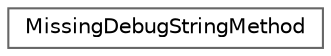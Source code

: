 digraph "Graphical Class Hierarchy"
{
 // LATEX_PDF_SIZE
  bgcolor="transparent";
  edge [fontname=Helvetica,fontsize=10,labelfontname=Helvetica,labelfontsize=10];
  node [fontname=Helvetica,fontsize=10,shape=box,height=0.2,width=0.4];
  rankdir="LR";
  Node0 [id="Node000000",label="MissingDebugStringMethod",height=0.2,width=0.4,color="grey40", fillcolor="white", style="filled",URL="$structMissingDebugStringMethod.html",tooltip=" "];
}
